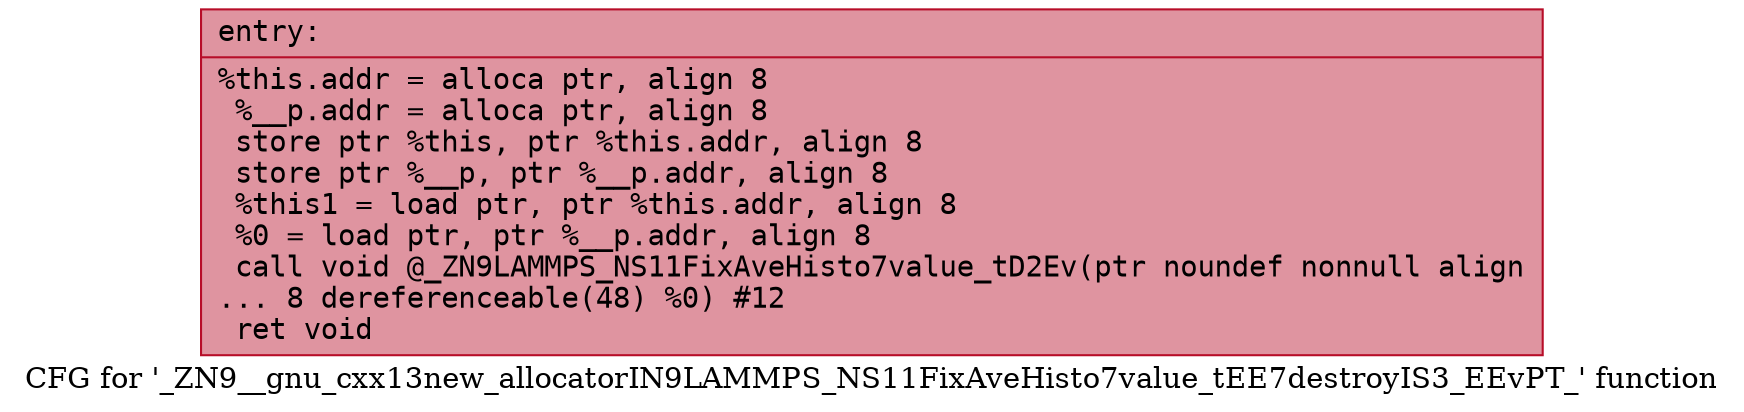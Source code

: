 digraph "CFG for '_ZN9__gnu_cxx13new_allocatorIN9LAMMPS_NS11FixAveHisto7value_tEE7destroyIS3_EEvPT_' function" {
	label="CFG for '_ZN9__gnu_cxx13new_allocatorIN9LAMMPS_NS11FixAveHisto7value_tEE7destroyIS3_EEvPT_' function";

	Node0x55c2f2e5a670 [shape=record,color="#b70d28ff", style=filled, fillcolor="#b70d2870" fontname="Courier",label="{entry:\l|  %this.addr = alloca ptr, align 8\l  %__p.addr = alloca ptr, align 8\l  store ptr %this, ptr %this.addr, align 8\l  store ptr %__p, ptr %__p.addr, align 8\l  %this1 = load ptr, ptr %this.addr, align 8\l  %0 = load ptr, ptr %__p.addr, align 8\l  call void @_ZN9LAMMPS_NS11FixAveHisto7value_tD2Ev(ptr noundef nonnull align\l... 8 dereferenceable(48) %0) #12\l  ret void\l}"];
}
